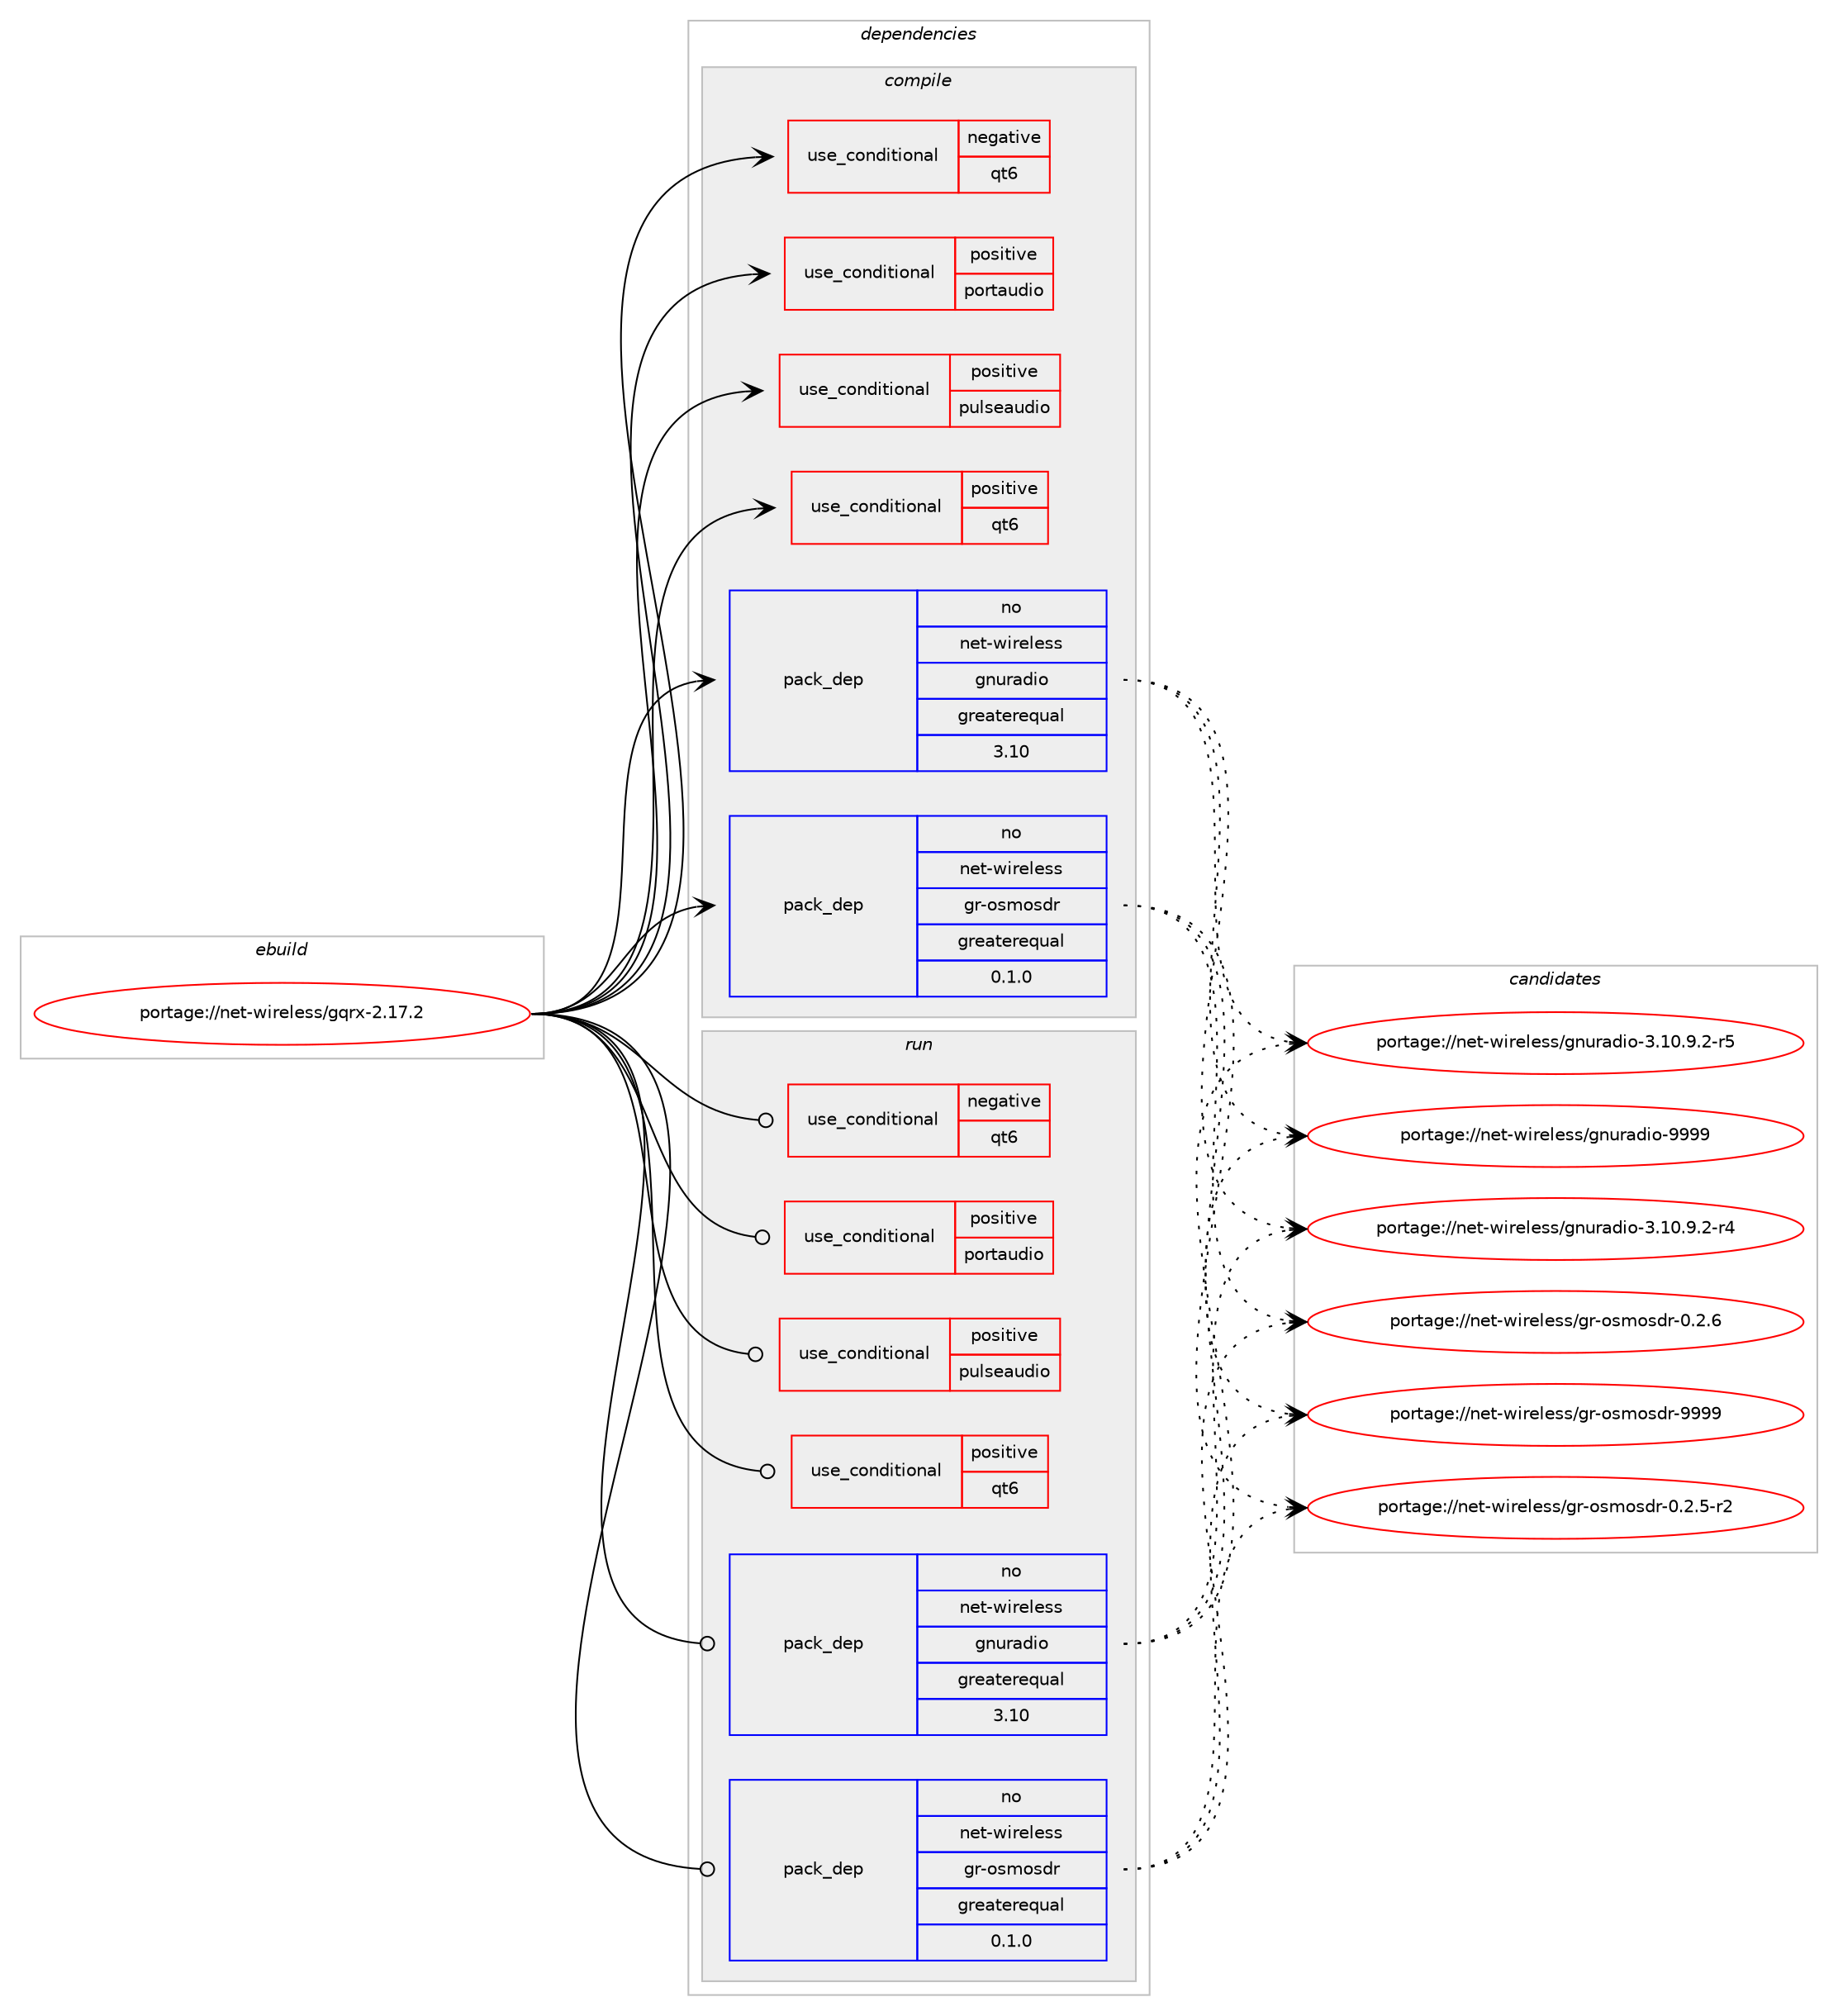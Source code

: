 digraph prolog {

# *************
# Graph options
# *************

newrank=true;
concentrate=true;
compound=true;
graph [rankdir=LR,fontname=Helvetica,fontsize=10,ranksep=1.5];#, ranksep=2.5, nodesep=0.2];
edge  [arrowhead=vee];
node  [fontname=Helvetica,fontsize=10];

# **********
# The ebuild
# **********

subgraph cluster_leftcol {
color=gray;
rank=same;
label=<<i>ebuild</i>>;
id [label="portage://net-wireless/gqrx-2.17.2", color=red, width=4, href="../net-wireless/gqrx-2.17.2.svg"];
}

# ****************
# The dependencies
# ****************

subgraph cluster_midcol {
color=gray;
label=<<i>dependencies</i>>;
subgraph cluster_compile {
fillcolor="#eeeeee";
style=filled;
label=<<i>compile</i>>;
subgraph cond100519 {
dependency196527 [label=<<TABLE BORDER="0" CELLBORDER="1" CELLSPACING="0" CELLPADDING="4"><TR><TD ROWSPAN="3" CELLPADDING="10">use_conditional</TD></TR><TR><TD>negative</TD></TR><TR><TD>qt6</TD></TR></TABLE>>, shape=none, color=red];
# *** BEGIN UNKNOWN DEPENDENCY TYPE (TODO) ***
# dependency196527 -> package_dependency(portage://net-wireless/gqrx-2.17.2,install,no,dev-qt,qtcore,none,[,,],[slot(5)],[])
# *** END UNKNOWN DEPENDENCY TYPE (TODO) ***

# *** BEGIN UNKNOWN DEPENDENCY TYPE (TODO) ***
# dependency196527 -> package_dependency(portage://net-wireless/gqrx-2.17.2,install,no,dev-qt,qtgui,none,[,,],[slot(5)],[])
# *** END UNKNOWN DEPENDENCY TYPE (TODO) ***

# *** BEGIN UNKNOWN DEPENDENCY TYPE (TODO) ***
# dependency196527 -> package_dependency(portage://net-wireless/gqrx-2.17.2,install,no,dev-qt,qtnetwork,none,[,,],[slot(5)],[])
# *** END UNKNOWN DEPENDENCY TYPE (TODO) ***

# *** BEGIN UNKNOWN DEPENDENCY TYPE (TODO) ***
# dependency196527 -> package_dependency(portage://net-wireless/gqrx-2.17.2,install,no,dev-qt,qtsvg,none,[,,],[slot(5)],[])
# *** END UNKNOWN DEPENDENCY TYPE (TODO) ***

# *** BEGIN UNKNOWN DEPENDENCY TYPE (TODO) ***
# dependency196527 -> package_dependency(portage://net-wireless/gqrx-2.17.2,install,no,dev-qt,qtwidgets,none,[,,],[slot(5)],[])
# *** END UNKNOWN DEPENDENCY TYPE (TODO) ***

}
id:e -> dependency196527:w [weight=20,style="solid",arrowhead="vee"];
subgraph cond100520 {
dependency196528 [label=<<TABLE BORDER="0" CELLBORDER="1" CELLSPACING="0" CELLPADDING="4"><TR><TD ROWSPAN="3" CELLPADDING="10">use_conditional</TD></TR><TR><TD>positive</TD></TR><TR><TD>portaudio</TD></TR></TABLE>>, shape=none, color=red];
# *** BEGIN UNKNOWN DEPENDENCY TYPE (TODO) ***
# dependency196528 -> package_dependency(portage://net-wireless/gqrx-2.17.2,install,no,media-libs,portaudio,none,[,,],any_same_slot,[])
# *** END UNKNOWN DEPENDENCY TYPE (TODO) ***

}
id:e -> dependency196528:w [weight=20,style="solid",arrowhead="vee"];
subgraph cond100521 {
dependency196529 [label=<<TABLE BORDER="0" CELLBORDER="1" CELLSPACING="0" CELLPADDING="4"><TR><TD ROWSPAN="3" CELLPADDING="10">use_conditional</TD></TR><TR><TD>positive</TD></TR><TR><TD>pulseaudio</TD></TR></TABLE>>, shape=none, color=red];
# *** BEGIN UNKNOWN DEPENDENCY TYPE (TODO) ***
# dependency196529 -> package_dependency(portage://net-wireless/gqrx-2.17.2,install,no,media-libs,libpulse,none,[,,],[],[])
# *** END UNKNOWN DEPENDENCY TYPE (TODO) ***

}
id:e -> dependency196529:w [weight=20,style="solid",arrowhead="vee"];
subgraph cond100522 {
dependency196530 [label=<<TABLE BORDER="0" CELLBORDER="1" CELLSPACING="0" CELLPADDING="4"><TR><TD ROWSPAN="3" CELLPADDING="10">use_conditional</TD></TR><TR><TD>positive</TD></TR><TR><TD>qt6</TD></TR></TABLE>>, shape=none, color=red];
# *** BEGIN UNKNOWN DEPENDENCY TYPE (TODO) ***
# dependency196530 -> package_dependency(portage://net-wireless/gqrx-2.17.2,install,no,dev-qt,qtbase,none,[,,],[slot(6)],[])
# *** END UNKNOWN DEPENDENCY TYPE (TODO) ***

# *** BEGIN UNKNOWN DEPENDENCY TYPE (TODO) ***
# dependency196530 -> package_dependency(portage://net-wireless/gqrx-2.17.2,install,no,dev-qt,qtsvg,none,[,,],[slot(6)],[])
# *** END UNKNOWN DEPENDENCY TYPE (TODO) ***

}
id:e -> dependency196530:w [weight=20,style="solid",arrowhead="vee"];
# *** BEGIN UNKNOWN DEPENDENCY TYPE (TODO) ***
# id -> package_dependency(portage://net-wireless/gqrx-2.17.2,install,no,dev-libs,boost,none,[,,],any_same_slot,[])
# *** END UNKNOWN DEPENDENCY TYPE (TODO) ***

# *** BEGIN UNKNOWN DEPENDENCY TYPE (TODO) ***
# id -> package_dependency(portage://net-wireless/gqrx-2.17.2,install,no,dev-libs,log4cpp,none,[,,],any_same_slot,[])
# *** END UNKNOWN DEPENDENCY TYPE (TODO) ***

subgraph pack93266 {
dependency196531 [label=<<TABLE BORDER="0" CELLBORDER="1" CELLSPACING="0" CELLPADDING="4" WIDTH="220"><TR><TD ROWSPAN="6" CELLPADDING="30">pack_dep</TD></TR><TR><TD WIDTH="110">no</TD></TR><TR><TD>net-wireless</TD></TR><TR><TD>gnuradio</TD></TR><TR><TD>greaterequal</TD></TR><TR><TD>3.10</TD></TR></TABLE>>, shape=none, color=blue];
}
id:e -> dependency196531:w [weight=20,style="solid",arrowhead="vee"];
subgraph pack93267 {
dependency196532 [label=<<TABLE BORDER="0" CELLBORDER="1" CELLSPACING="0" CELLPADDING="4" WIDTH="220"><TR><TD ROWSPAN="6" CELLPADDING="30">pack_dep</TD></TR><TR><TD WIDTH="110">no</TD></TR><TR><TD>net-wireless</TD></TR><TR><TD>gr-osmosdr</TD></TR><TR><TD>greaterequal</TD></TR><TR><TD>0.1.0</TD></TR></TABLE>>, shape=none, color=blue];
}
id:e -> dependency196532:w [weight=20,style="solid",arrowhead="vee"];
# *** BEGIN UNKNOWN DEPENDENCY TYPE (TODO) ***
# id -> package_dependency(portage://net-wireless/gqrx-2.17.2,install,no,sci-libs,volk,none,[,,],any_same_slot,[])
# *** END UNKNOWN DEPENDENCY TYPE (TODO) ***

}
subgraph cluster_compileandrun {
fillcolor="#eeeeee";
style=filled;
label=<<i>compile and run</i>>;
}
subgraph cluster_run {
fillcolor="#eeeeee";
style=filled;
label=<<i>run</i>>;
subgraph cond100523 {
dependency196533 [label=<<TABLE BORDER="0" CELLBORDER="1" CELLSPACING="0" CELLPADDING="4"><TR><TD ROWSPAN="3" CELLPADDING="10">use_conditional</TD></TR><TR><TD>negative</TD></TR><TR><TD>qt6</TD></TR></TABLE>>, shape=none, color=red];
# *** BEGIN UNKNOWN DEPENDENCY TYPE (TODO) ***
# dependency196533 -> package_dependency(portage://net-wireless/gqrx-2.17.2,run,no,dev-qt,qtcore,none,[,,],[slot(5)],[])
# *** END UNKNOWN DEPENDENCY TYPE (TODO) ***

# *** BEGIN UNKNOWN DEPENDENCY TYPE (TODO) ***
# dependency196533 -> package_dependency(portage://net-wireless/gqrx-2.17.2,run,no,dev-qt,qtgui,none,[,,],[slot(5)],[])
# *** END UNKNOWN DEPENDENCY TYPE (TODO) ***

# *** BEGIN UNKNOWN DEPENDENCY TYPE (TODO) ***
# dependency196533 -> package_dependency(portage://net-wireless/gqrx-2.17.2,run,no,dev-qt,qtnetwork,none,[,,],[slot(5)],[])
# *** END UNKNOWN DEPENDENCY TYPE (TODO) ***

# *** BEGIN UNKNOWN DEPENDENCY TYPE (TODO) ***
# dependency196533 -> package_dependency(portage://net-wireless/gqrx-2.17.2,run,no,dev-qt,qtsvg,none,[,,],[slot(5)],[])
# *** END UNKNOWN DEPENDENCY TYPE (TODO) ***

# *** BEGIN UNKNOWN DEPENDENCY TYPE (TODO) ***
# dependency196533 -> package_dependency(portage://net-wireless/gqrx-2.17.2,run,no,dev-qt,qtwidgets,none,[,,],[slot(5)],[])
# *** END UNKNOWN DEPENDENCY TYPE (TODO) ***

}
id:e -> dependency196533:w [weight=20,style="solid",arrowhead="odot"];
subgraph cond100524 {
dependency196534 [label=<<TABLE BORDER="0" CELLBORDER="1" CELLSPACING="0" CELLPADDING="4"><TR><TD ROWSPAN="3" CELLPADDING="10">use_conditional</TD></TR><TR><TD>positive</TD></TR><TR><TD>portaudio</TD></TR></TABLE>>, shape=none, color=red];
# *** BEGIN UNKNOWN DEPENDENCY TYPE (TODO) ***
# dependency196534 -> package_dependency(portage://net-wireless/gqrx-2.17.2,run,no,media-libs,portaudio,none,[,,],any_same_slot,[])
# *** END UNKNOWN DEPENDENCY TYPE (TODO) ***

}
id:e -> dependency196534:w [weight=20,style="solid",arrowhead="odot"];
subgraph cond100525 {
dependency196535 [label=<<TABLE BORDER="0" CELLBORDER="1" CELLSPACING="0" CELLPADDING="4"><TR><TD ROWSPAN="3" CELLPADDING="10">use_conditional</TD></TR><TR><TD>positive</TD></TR><TR><TD>pulseaudio</TD></TR></TABLE>>, shape=none, color=red];
# *** BEGIN UNKNOWN DEPENDENCY TYPE (TODO) ***
# dependency196535 -> package_dependency(portage://net-wireless/gqrx-2.17.2,run,no,media-libs,libpulse,none,[,,],[],[])
# *** END UNKNOWN DEPENDENCY TYPE (TODO) ***

}
id:e -> dependency196535:w [weight=20,style="solid",arrowhead="odot"];
subgraph cond100526 {
dependency196536 [label=<<TABLE BORDER="0" CELLBORDER="1" CELLSPACING="0" CELLPADDING="4"><TR><TD ROWSPAN="3" CELLPADDING="10">use_conditional</TD></TR><TR><TD>positive</TD></TR><TR><TD>qt6</TD></TR></TABLE>>, shape=none, color=red];
# *** BEGIN UNKNOWN DEPENDENCY TYPE (TODO) ***
# dependency196536 -> package_dependency(portage://net-wireless/gqrx-2.17.2,run,no,dev-qt,qtbase,none,[,,],[slot(6)],[])
# *** END UNKNOWN DEPENDENCY TYPE (TODO) ***

# *** BEGIN UNKNOWN DEPENDENCY TYPE (TODO) ***
# dependency196536 -> package_dependency(portage://net-wireless/gqrx-2.17.2,run,no,dev-qt,qtsvg,none,[,,],[slot(6)],[])
# *** END UNKNOWN DEPENDENCY TYPE (TODO) ***

}
id:e -> dependency196536:w [weight=20,style="solid",arrowhead="odot"];
subgraph pack93268 {
dependency196537 [label=<<TABLE BORDER="0" CELLBORDER="1" CELLSPACING="0" CELLPADDING="4" WIDTH="220"><TR><TD ROWSPAN="6" CELLPADDING="30">pack_dep</TD></TR><TR><TD WIDTH="110">no</TD></TR><TR><TD>net-wireless</TD></TR><TR><TD>gnuradio</TD></TR><TR><TD>greaterequal</TD></TR><TR><TD>3.10</TD></TR></TABLE>>, shape=none, color=blue];
}
id:e -> dependency196537:w [weight=20,style="solid",arrowhead="odot"];
subgraph pack93269 {
dependency196538 [label=<<TABLE BORDER="0" CELLBORDER="1" CELLSPACING="0" CELLPADDING="4" WIDTH="220"><TR><TD ROWSPAN="6" CELLPADDING="30">pack_dep</TD></TR><TR><TD WIDTH="110">no</TD></TR><TR><TD>net-wireless</TD></TR><TR><TD>gr-osmosdr</TD></TR><TR><TD>greaterequal</TD></TR><TR><TD>0.1.0</TD></TR></TABLE>>, shape=none, color=blue];
}
id:e -> dependency196538:w [weight=20,style="solid",arrowhead="odot"];
# *** BEGIN UNKNOWN DEPENDENCY TYPE (TODO) ***
# id -> package_dependency(portage://net-wireless/gqrx-2.17.2,run,no,sci-libs,volk,none,[,,],any_same_slot,[])
# *** END UNKNOWN DEPENDENCY TYPE (TODO) ***

}
}

# **************
# The candidates
# **************

subgraph cluster_choices {
rank=same;
color=gray;
label=<<i>candidates</i>>;

subgraph choice93266 {
color=black;
nodesep=1;
choice1101011164511910511410110810111511547103110117114971001051114551464948465746504511452 [label="portage://net-wireless/gnuradio-3.10.9.2-r4", color=red, width=4,href="../net-wireless/gnuradio-3.10.9.2-r4.svg"];
choice1101011164511910511410110810111511547103110117114971001051114551464948465746504511453 [label="portage://net-wireless/gnuradio-3.10.9.2-r5", color=red, width=4,href="../net-wireless/gnuradio-3.10.9.2-r5.svg"];
choice1101011164511910511410110810111511547103110117114971001051114557575757 [label="portage://net-wireless/gnuradio-9999", color=red, width=4,href="../net-wireless/gnuradio-9999.svg"];
dependency196531:e -> choice1101011164511910511410110810111511547103110117114971001051114551464948465746504511452:w [style=dotted,weight="100"];
dependency196531:e -> choice1101011164511910511410110810111511547103110117114971001051114551464948465746504511453:w [style=dotted,weight="100"];
dependency196531:e -> choice1101011164511910511410110810111511547103110117114971001051114557575757:w [style=dotted,weight="100"];
}
subgraph choice93267 {
color=black;
nodesep=1;
choice1101011164511910511410110810111511547103114451111151091111151001144548465046534511450 [label="portage://net-wireless/gr-osmosdr-0.2.5-r2", color=red, width=4,href="../net-wireless/gr-osmosdr-0.2.5-r2.svg"];
choice110101116451191051141011081011151154710311445111115109111115100114454846504654 [label="portage://net-wireless/gr-osmosdr-0.2.6", color=red, width=4,href="../net-wireless/gr-osmosdr-0.2.6.svg"];
choice1101011164511910511410110810111511547103114451111151091111151001144557575757 [label="portage://net-wireless/gr-osmosdr-9999", color=red, width=4,href="../net-wireless/gr-osmosdr-9999.svg"];
dependency196532:e -> choice1101011164511910511410110810111511547103114451111151091111151001144548465046534511450:w [style=dotted,weight="100"];
dependency196532:e -> choice110101116451191051141011081011151154710311445111115109111115100114454846504654:w [style=dotted,weight="100"];
dependency196532:e -> choice1101011164511910511410110810111511547103114451111151091111151001144557575757:w [style=dotted,weight="100"];
}
subgraph choice93268 {
color=black;
nodesep=1;
choice1101011164511910511410110810111511547103110117114971001051114551464948465746504511452 [label="portage://net-wireless/gnuradio-3.10.9.2-r4", color=red, width=4,href="../net-wireless/gnuradio-3.10.9.2-r4.svg"];
choice1101011164511910511410110810111511547103110117114971001051114551464948465746504511453 [label="portage://net-wireless/gnuradio-3.10.9.2-r5", color=red, width=4,href="../net-wireless/gnuradio-3.10.9.2-r5.svg"];
choice1101011164511910511410110810111511547103110117114971001051114557575757 [label="portage://net-wireless/gnuradio-9999", color=red, width=4,href="../net-wireless/gnuradio-9999.svg"];
dependency196537:e -> choice1101011164511910511410110810111511547103110117114971001051114551464948465746504511452:w [style=dotted,weight="100"];
dependency196537:e -> choice1101011164511910511410110810111511547103110117114971001051114551464948465746504511453:w [style=dotted,weight="100"];
dependency196537:e -> choice1101011164511910511410110810111511547103110117114971001051114557575757:w [style=dotted,weight="100"];
}
subgraph choice93269 {
color=black;
nodesep=1;
choice1101011164511910511410110810111511547103114451111151091111151001144548465046534511450 [label="portage://net-wireless/gr-osmosdr-0.2.5-r2", color=red, width=4,href="../net-wireless/gr-osmosdr-0.2.5-r2.svg"];
choice110101116451191051141011081011151154710311445111115109111115100114454846504654 [label="portage://net-wireless/gr-osmosdr-0.2.6", color=red, width=4,href="../net-wireless/gr-osmosdr-0.2.6.svg"];
choice1101011164511910511410110810111511547103114451111151091111151001144557575757 [label="portage://net-wireless/gr-osmosdr-9999", color=red, width=4,href="../net-wireless/gr-osmosdr-9999.svg"];
dependency196538:e -> choice1101011164511910511410110810111511547103114451111151091111151001144548465046534511450:w [style=dotted,weight="100"];
dependency196538:e -> choice110101116451191051141011081011151154710311445111115109111115100114454846504654:w [style=dotted,weight="100"];
dependency196538:e -> choice1101011164511910511410110810111511547103114451111151091111151001144557575757:w [style=dotted,weight="100"];
}
}

}
